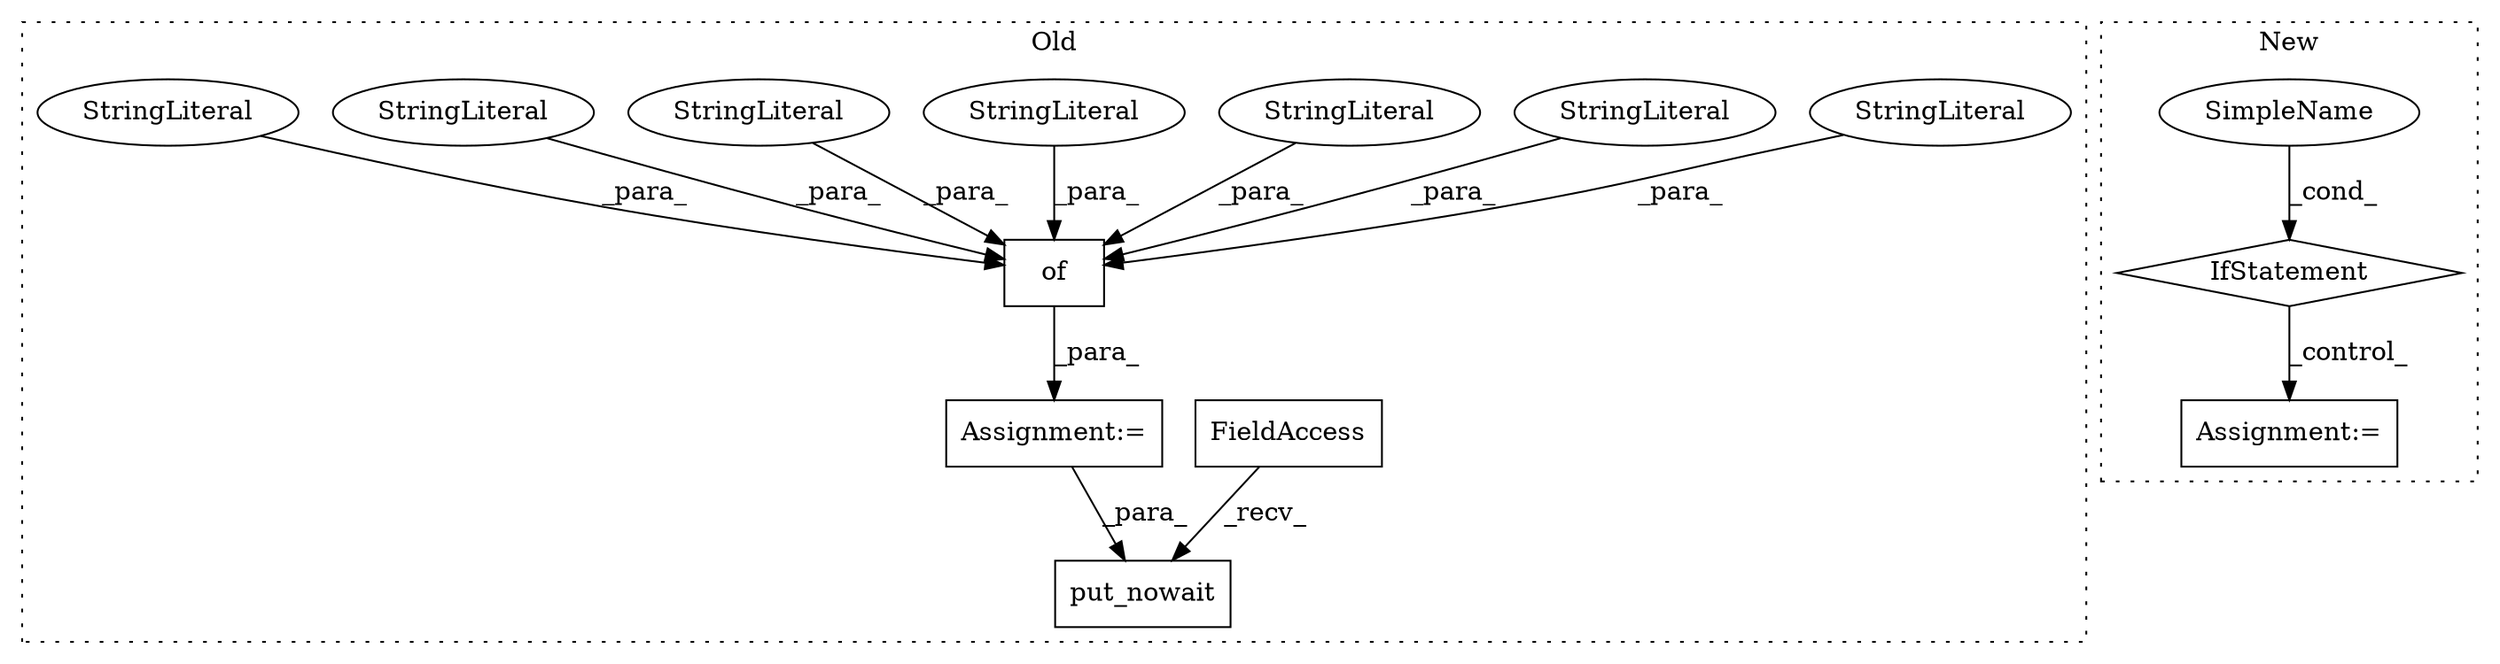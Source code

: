 digraph G {
subgraph cluster0 {
1 [label="put_nowait" a="32" s="11854,11873" l="11,1" shape="box"];
3 [label="FieldAccess" a="22" s="11842" l="11" shape="box"];
4 [label="of" a="32" s="11705,11835" l="3,1" shape="box"];
5 [label="StringLiteral" a="45" s="11708" l="6" shape="ellipse"];
6 [label="StringLiteral" a="45" s="11742" l="8" shape="ellipse"];
7 [label="StringLiteral" a="45" s="11726" l="8" shape="ellipse"];
8 [label="StringLiteral" a="45" s="11796" l="14" shape="ellipse"];
9 [label="StringLiteral" a="45" s="11824" l="6" shape="ellipse"];
10 [label="StringLiteral" a="45" s="11715" l="10" shape="ellipse"];
11 [label="StringLiteral" a="45" s="11758" l="6" shape="ellipse"];
14 [label="Assignment:=" a="7" s="11700" l="1" shape="box"];
label = "Old";
style="dotted";
}
subgraph cluster1 {
2 [label="IfStatement" a="25" s="8827,8876" l="4,2" shape="diamond"];
12 [label="SimpleName" a="42" s="" l="" shape="ellipse"];
13 [label="Assignment:=" a="7" s="8904" l="1" shape="box"];
label = "New";
style="dotted";
}
2 -> 13 [label="_control_"];
3 -> 1 [label="_recv_"];
4 -> 14 [label="_para_"];
5 -> 4 [label="_para_"];
6 -> 4 [label="_para_"];
7 -> 4 [label="_para_"];
8 -> 4 [label="_para_"];
9 -> 4 [label="_para_"];
10 -> 4 [label="_para_"];
11 -> 4 [label="_para_"];
12 -> 2 [label="_cond_"];
14 -> 1 [label="_para_"];
}